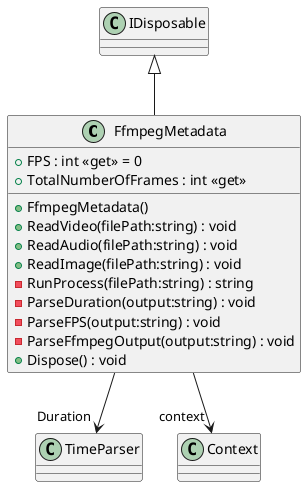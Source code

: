 @startuml
class FfmpegMetadata {
    + FPS : int <<get>> = 0
    + TotalNumberOfFrames : int <<get>>
    + FfmpegMetadata()
    + ReadVideo(filePath:string) : void
    + ReadAudio(filePath:string) : void
    + ReadImage(filePath:string) : void
    - RunProcess(filePath:string) : string
    - ParseDuration(output:string) : void
    - ParseFPS(output:string) : void
    - ParseFfmpegOutput(output:string) : void
    + Dispose() : void
}
IDisposable <|-- FfmpegMetadata
FfmpegMetadata --> "Duration" TimeParser
FfmpegMetadata --> "context" Context
@enduml
